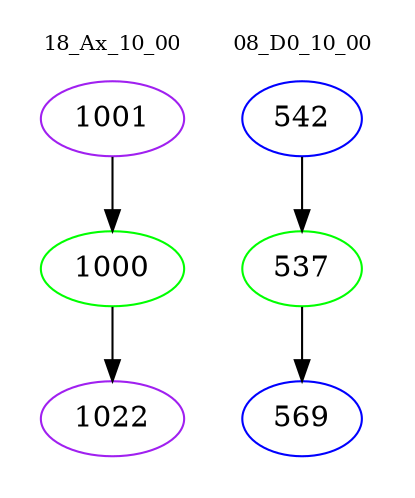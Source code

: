 digraph{
subgraph cluster_0 {
color = white
label = "18_Ax_10_00";
fontsize=10;
T0_1001 [label="1001", color="purple"]
T0_1001 -> T0_1000 [color="black"]
T0_1000 [label="1000", color="green"]
T0_1000 -> T0_1022 [color="black"]
T0_1022 [label="1022", color="purple"]
}
subgraph cluster_1 {
color = white
label = "08_D0_10_00";
fontsize=10;
T1_542 [label="542", color="blue"]
T1_542 -> T1_537 [color="black"]
T1_537 [label="537", color="green"]
T1_537 -> T1_569 [color="black"]
T1_569 [label="569", color="blue"]
}
}
